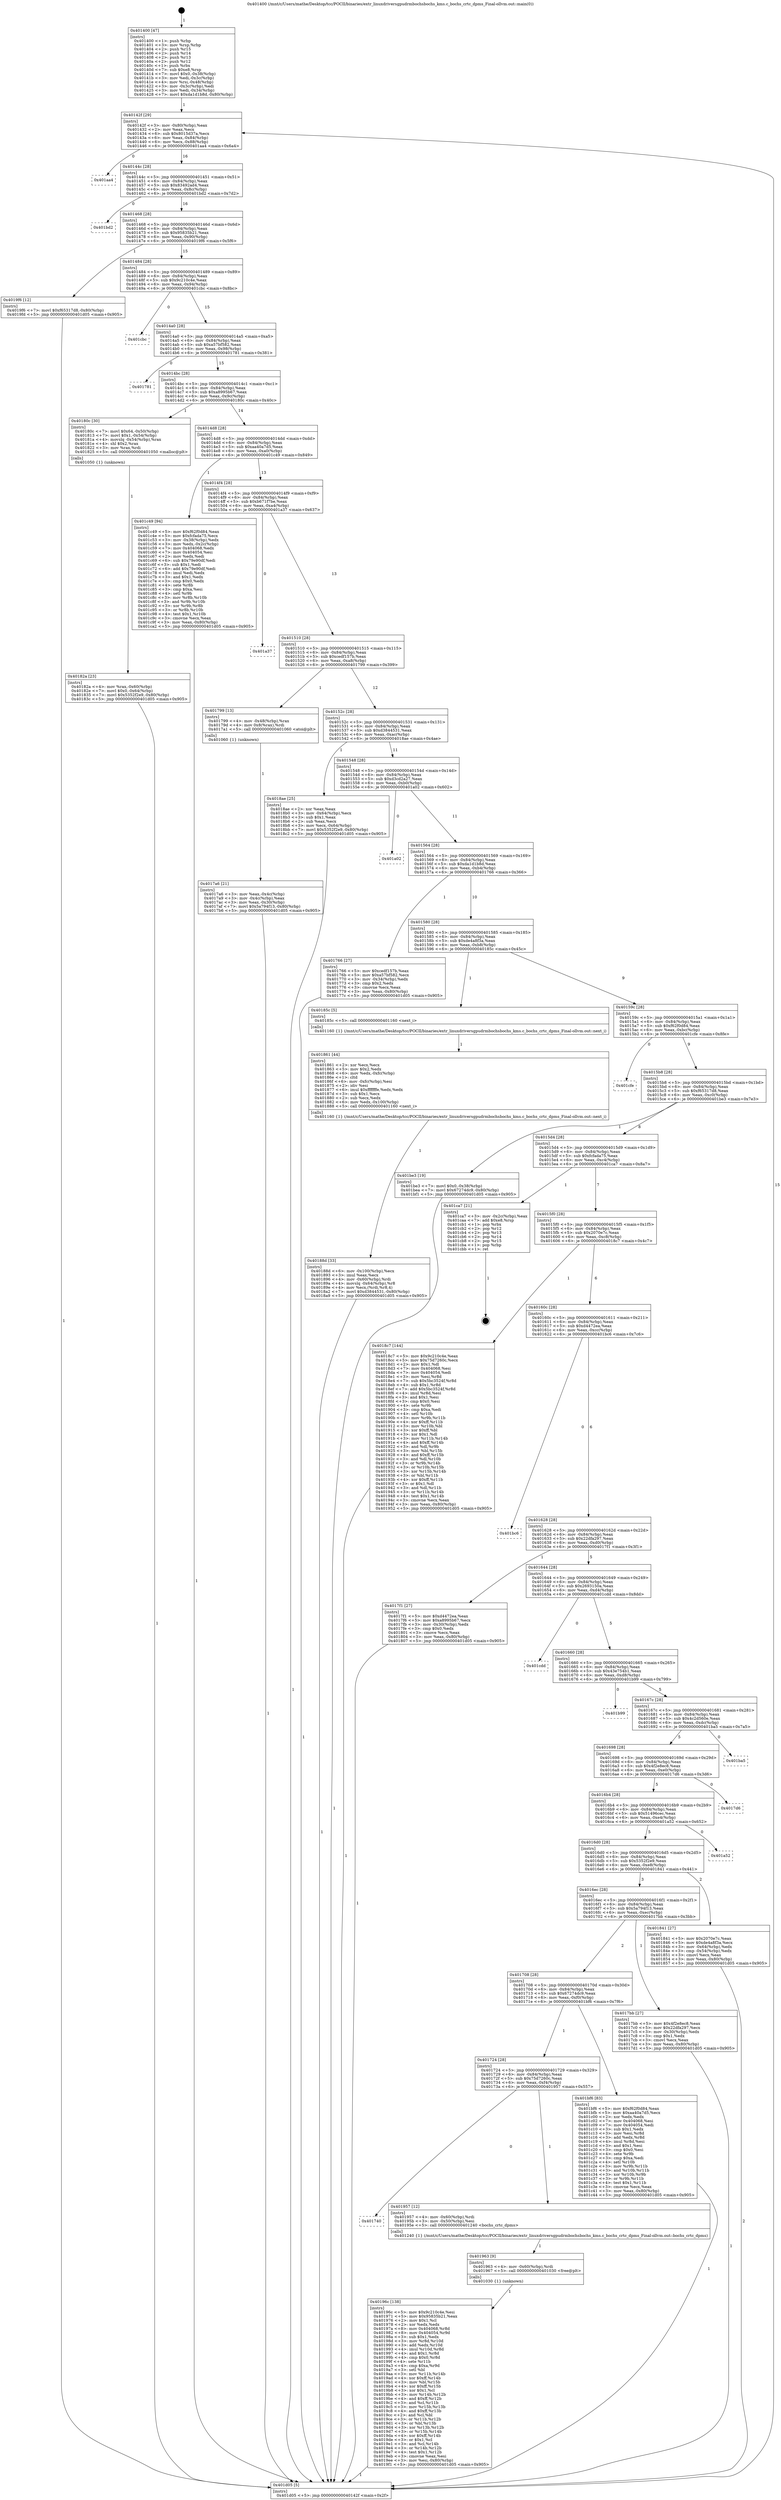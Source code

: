 digraph "0x401400" {
  label = "0x401400 (/mnt/c/Users/mathe/Desktop/tcc/POCII/binaries/extr_linuxdriversgpudrmbochsbochs_kms.c_bochs_crtc_dpms_Final-ollvm.out::main(0))"
  labelloc = "t"
  node[shape=record]

  Entry [label="",width=0.3,height=0.3,shape=circle,fillcolor=black,style=filled]
  "0x40142f" [label="{
     0x40142f [29]\l
     | [instrs]\l
     &nbsp;&nbsp;0x40142f \<+3\>: mov -0x80(%rbp),%eax\l
     &nbsp;&nbsp;0x401432 \<+2\>: mov %eax,%ecx\l
     &nbsp;&nbsp;0x401434 \<+6\>: sub $0x8015d37a,%ecx\l
     &nbsp;&nbsp;0x40143a \<+6\>: mov %eax,-0x84(%rbp)\l
     &nbsp;&nbsp;0x401440 \<+6\>: mov %ecx,-0x88(%rbp)\l
     &nbsp;&nbsp;0x401446 \<+6\>: je 0000000000401aa4 \<main+0x6a4\>\l
  }"]
  "0x401aa4" [label="{
     0x401aa4\l
  }", style=dashed]
  "0x40144c" [label="{
     0x40144c [28]\l
     | [instrs]\l
     &nbsp;&nbsp;0x40144c \<+5\>: jmp 0000000000401451 \<main+0x51\>\l
     &nbsp;&nbsp;0x401451 \<+6\>: mov -0x84(%rbp),%eax\l
     &nbsp;&nbsp;0x401457 \<+5\>: sub $0x83492ad4,%eax\l
     &nbsp;&nbsp;0x40145c \<+6\>: mov %eax,-0x8c(%rbp)\l
     &nbsp;&nbsp;0x401462 \<+6\>: je 0000000000401bd2 \<main+0x7d2\>\l
  }"]
  Exit [label="",width=0.3,height=0.3,shape=circle,fillcolor=black,style=filled,peripheries=2]
  "0x401bd2" [label="{
     0x401bd2\l
  }", style=dashed]
  "0x401468" [label="{
     0x401468 [28]\l
     | [instrs]\l
     &nbsp;&nbsp;0x401468 \<+5\>: jmp 000000000040146d \<main+0x6d\>\l
     &nbsp;&nbsp;0x40146d \<+6\>: mov -0x84(%rbp),%eax\l
     &nbsp;&nbsp;0x401473 \<+5\>: sub $0x95835b21,%eax\l
     &nbsp;&nbsp;0x401478 \<+6\>: mov %eax,-0x90(%rbp)\l
     &nbsp;&nbsp;0x40147e \<+6\>: je 00000000004019f6 \<main+0x5f6\>\l
  }"]
  "0x40196c" [label="{
     0x40196c [138]\l
     | [instrs]\l
     &nbsp;&nbsp;0x40196c \<+5\>: mov $0x9c210c4e,%esi\l
     &nbsp;&nbsp;0x401971 \<+5\>: mov $0x95835b21,%eax\l
     &nbsp;&nbsp;0x401976 \<+2\>: mov $0x1,%cl\l
     &nbsp;&nbsp;0x401978 \<+2\>: xor %edx,%edx\l
     &nbsp;&nbsp;0x40197a \<+8\>: mov 0x404068,%r8d\l
     &nbsp;&nbsp;0x401982 \<+8\>: mov 0x404054,%r9d\l
     &nbsp;&nbsp;0x40198a \<+3\>: sub $0x1,%edx\l
     &nbsp;&nbsp;0x40198d \<+3\>: mov %r8d,%r10d\l
     &nbsp;&nbsp;0x401990 \<+3\>: add %edx,%r10d\l
     &nbsp;&nbsp;0x401993 \<+4\>: imul %r10d,%r8d\l
     &nbsp;&nbsp;0x401997 \<+4\>: and $0x1,%r8d\l
     &nbsp;&nbsp;0x40199b \<+4\>: cmp $0x0,%r8d\l
     &nbsp;&nbsp;0x40199f \<+4\>: sete %r11b\l
     &nbsp;&nbsp;0x4019a3 \<+4\>: cmp $0xa,%r9d\l
     &nbsp;&nbsp;0x4019a7 \<+3\>: setl %bl\l
     &nbsp;&nbsp;0x4019aa \<+3\>: mov %r11b,%r14b\l
     &nbsp;&nbsp;0x4019ad \<+4\>: xor $0xff,%r14b\l
     &nbsp;&nbsp;0x4019b1 \<+3\>: mov %bl,%r15b\l
     &nbsp;&nbsp;0x4019b4 \<+4\>: xor $0xff,%r15b\l
     &nbsp;&nbsp;0x4019b8 \<+3\>: xor $0x1,%cl\l
     &nbsp;&nbsp;0x4019bb \<+3\>: mov %r14b,%r12b\l
     &nbsp;&nbsp;0x4019be \<+4\>: and $0xff,%r12b\l
     &nbsp;&nbsp;0x4019c2 \<+3\>: and %cl,%r11b\l
     &nbsp;&nbsp;0x4019c5 \<+3\>: mov %r15b,%r13b\l
     &nbsp;&nbsp;0x4019c8 \<+4\>: and $0xff,%r13b\l
     &nbsp;&nbsp;0x4019cc \<+2\>: and %cl,%bl\l
     &nbsp;&nbsp;0x4019ce \<+3\>: or %r11b,%r12b\l
     &nbsp;&nbsp;0x4019d1 \<+3\>: or %bl,%r13b\l
     &nbsp;&nbsp;0x4019d4 \<+3\>: xor %r13b,%r12b\l
     &nbsp;&nbsp;0x4019d7 \<+3\>: or %r15b,%r14b\l
     &nbsp;&nbsp;0x4019da \<+4\>: xor $0xff,%r14b\l
     &nbsp;&nbsp;0x4019de \<+3\>: or $0x1,%cl\l
     &nbsp;&nbsp;0x4019e1 \<+3\>: and %cl,%r14b\l
     &nbsp;&nbsp;0x4019e4 \<+3\>: or %r14b,%r12b\l
     &nbsp;&nbsp;0x4019e7 \<+4\>: test $0x1,%r12b\l
     &nbsp;&nbsp;0x4019eb \<+3\>: cmovne %eax,%esi\l
     &nbsp;&nbsp;0x4019ee \<+3\>: mov %esi,-0x80(%rbp)\l
     &nbsp;&nbsp;0x4019f1 \<+5\>: jmp 0000000000401d05 \<main+0x905\>\l
  }"]
  "0x4019f6" [label="{
     0x4019f6 [12]\l
     | [instrs]\l
     &nbsp;&nbsp;0x4019f6 \<+7\>: movl $0xf65317d8,-0x80(%rbp)\l
     &nbsp;&nbsp;0x4019fd \<+5\>: jmp 0000000000401d05 \<main+0x905\>\l
  }"]
  "0x401484" [label="{
     0x401484 [28]\l
     | [instrs]\l
     &nbsp;&nbsp;0x401484 \<+5\>: jmp 0000000000401489 \<main+0x89\>\l
     &nbsp;&nbsp;0x401489 \<+6\>: mov -0x84(%rbp),%eax\l
     &nbsp;&nbsp;0x40148f \<+5\>: sub $0x9c210c4e,%eax\l
     &nbsp;&nbsp;0x401494 \<+6\>: mov %eax,-0x94(%rbp)\l
     &nbsp;&nbsp;0x40149a \<+6\>: je 0000000000401cbc \<main+0x8bc\>\l
  }"]
  "0x401963" [label="{
     0x401963 [9]\l
     | [instrs]\l
     &nbsp;&nbsp;0x401963 \<+4\>: mov -0x60(%rbp),%rdi\l
     &nbsp;&nbsp;0x401967 \<+5\>: call 0000000000401030 \<free@plt\>\l
     | [calls]\l
     &nbsp;&nbsp;0x401030 \{1\} (unknown)\l
  }"]
  "0x401cbc" [label="{
     0x401cbc\l
  }", style=dashed]
  "0x4014a0" [label="{
     0x4014a0 [28]\l
     | [instrs]\l
     &nbsp;&nbsp;0x4014a0 \<+5\>: jmp 00000000004014a5 \<main+0xa5\>\l
     &nbsp;&nbsp;0x4014a5 \<+6\>: mov -0x84(%rbp),%eax\l
     &nbsp;&nbsp;0x4014ab \<+5\>: sub $0xa57bf582,%eax\l
     &nbsp;&nbsp;0x4014b0 \<+6\>: mov %eax,-0x98(%rbp)\l
     &nbsp;&nbsp;0x4014b6 \<+6\>: je 0000000000401781 \<main+0x381\>\l
  }"]
  "0x401740" [label="{
     0x401740\l
  }", style=dashed]
  "0x401781" [label="{
     0x401781\l
  }", style=dashed]
  "0x4014bc" [label="{
     0x4014bc [28]\l
     | [instrs]\l
     &nbsp;&nbsp;0x4014bc \<+5\>: jmp 00000000004014c1 \<main+0xc1\>\l
     &nbsp;&nbsp;0x4014c1 \<+6\>: mov -0x84(%rbp),%eax\l
     &nbsp;&nbsp;0x4014c7 \<+5\>: sub $0xa8995b67,%eax\l
     &nbsp;&nbsp;0x4014cc \<+6\>: mov %eax,-0x9c(%rbp)\l
     &nbsp;&nbsp;0x4014d2 \<+6\>: je 000000000040180c \<main+0x40c\>\l
  }"]
  "0x401957" [label="{
     0x401957 [12]\l
     | [instrs]\l
     &nbsp;&nbsp;0x401957 \<+4\>: mov -0x60(%rbp),%rdi\l
     &nbsp;&nbsp;0x40195b \<+3\>: mov -0x50(%rbp),%esi\l
     &nbsp;&nbsp;0x40195e \<+5\>: call 0000000000401240 \<bochs_crtc_dpms\>\l
     | [calls]\l
     &nbsp;&nbsp;0x401240 \{1\} (/mnt/c/Users/mathe/Desktop/tcc/POCII/binaries/extr_linuxdriversgpudrmbochsbochs_kms.c_bochs_crtc_dpms_Final-ollvm.out::bochs_crtc_dpms)\l
  }"]
  "0x40180c" [label="{
     0x40180c [30]\l
     | [instrs]\l
     &nbsp;&nbsp;0x40180c \<+7\>: movl $0x64,-0x50(%rbp)\l
     &nbsp;&nbsp;0x401813 \<+7\>: movl $0x1,-0x54(%rbp)\l
     &nbsp;&nbsp;0x40181a \<+4\>: movslq -0x54(%rbp),%rax\l
     &nbsp;&nbsp;0x40181e \<+4\>: shl $0x2,%rax\l
     &nbsp;&nbsp;0x401822 \<+3\>: mov %rax,%rdi\l
     &nbsp;&nbsp;0x401825 \<+5\>: call 0000000000401050 \<malloc@plt\>\l
     | [calls]\l
     &nbsp;&nbsp;0x401050 \{1\} (unknown)\l
  }"]
  "0x4014d8" [label="{
     0x4014d8 [28]\l
     | [instrs]\l
     &nbsp;&nbsp;0x4014d8 \<+5\>: jmp 00000000004014dd \<main+0xdd\>\l
     &nbsp;&nbsp;0x4014dd \<+6\>: mov -0x84(%rbp),%eax\l
     &nbsp;&nbsp;0x4014e3 \<+5\>: sub $0xaa40a7d5,%eax\l
     &nbsp;&nbsp;0x4014e8 \<+6\>: mov %eax,-0xa0(%rbp)\l
     &nbsp;&nbsp;0x4014ee \<+6\>: je 0000000000401c49 \<main+0x849\>\l
  }"]
  "0x401724" [label="{
     0x401724 [28]\l
     | [instrs]\l
     &nbsp;&nbsp;0x401724 \<+5\>: jmp 0000000000401729 \<main+0x329\>\l
     &nbsp;&nbsp;0x401729 \<+6\>: mov -0x84(%rbp),%eax\l
     &nbsp;&nbsp;0x40172f \<+5\>: sub $0x75d7260c,%eax\l
     &nbsp;&nbsp;0x401734 \<+6\>: mov %eax,-0xf4(%rbp)\l
     &nbsp;&nbsp;0x40173a \<+6\>: je 0000000000401957 \<main+0x557\>\l
  }"]
  "0x401c49" [label="{
     0x401c49 [94]\l
     | [instrs]\l
     &nbsp;&nbsp;0x401c49 \<+5\>: mov $0xf62f0d84,%eax\l
     &nbsp;&nbsp;0x401c4e \<+5\>: mov $0xfcfada75,%ecx\l
     &nbsp;&nbsp;0x401c53 \<+3\>: mov -0x38(%rbp),%edx\l
     &nbsp;&nbsp;0x401c56 \<+3\>: mov %edx,-0x2c(%rbp)\l
     &nbsp;&nbsp;0x401c59 \<+7\>: mov 0x404068,%edx\l
     &nbsp;&nbsp;0x401c60 \<+7\>: mov 0x404054,%esi\l
     &nbsp;&nbsp;0x401c67 \<+2\>: mov %edx,%edi\l
     &nbsp;&nbsp;0x401c69 \<+6\>: sub $0x79e90df,%edi\l
     &nbsp;&nbsp;0x401c6f \<+3\>: sub $0x1,%edi\l
     &nbsp;&nbsp;0x401c72 \<+6\>: add $0x79e90df,%edi\l
     &nbsp;&nbsp;0x401c78 \<+3\>: imul %edi,%edx\l
     &nbsp;&nbsp;0x401c7b \<+3\>: and $0x1,%edx\l
     &nbsp;&nbsp;0x401c7e \<+3\>: cmp $0x0,%edx\l
     &nbsp;&nbsp;0x401c81 \<+4\>: sete %r8b\l
     &nbsp;&nbsp;0x401c85 \<+3\>: cmp $0xa,%esi\l
     &nbsp;&nbsp;0x401c88 \<+4\>: setl %r9b\l
     &nbsp;&nbsp;0x401c8c \<+3\>: mov %r8b,%r10b\l
     &nbsp;&nbsp;0x401c8f \<+3\>: and %r9b,%r10b\l
     &nbsp;&nbsp;0x401c92 \<+3\>: xor %r9b,%r8b\l
     &nbsp;&nbsp;0x401c95 \<+3\>: or %r8b,%r10b\l
     &nbsp;&nbsp;0x401c98 \<+4\>: test $0x1,%r10b\l
     &nbsp;&nbsp;0x401c9c \<+3\>: cmovne %ecx,%eax\l
     &nbsp;&nbsp;0x401c9f \<+3\>: mov %eax,-0x80(%rbp)\l
     &nbsp;&nbsp;0x401ca2 \<+5\>: jmp 0000000000401d05 \<main+0x905\>\l
  }"]
  "0x4014f4" [label="{
     0x4014f4 [28]\l
     | [instrs]\l
     &nbsp;&nbsp;0x4014f4 \<+5\>: jmp 00000000004014f9 \<main+0xf9\>\l
     &nbsp;&nbsp;0x4014f9 \<+6\>: mov -0x84(%rbp),%eax\l
     &nbsp;&nbsp;0x4014ff \<+5\>: sub $0xb671f7be,%eax\l
     &nbsp;&nbsp;0x401504 \<+6\>: mov %eax,-0xa4(%rbp)\l
     &nbsp;&nbsp;0x40150a \<+6\>: je 0000000000401a37 \<main+0x637\>\l
  }"]
  "0x401bf6" [label="{
     0x401bf6 [83]\l
     | [instrs]\l
     &nbsp;&nbsp;0x401bf6 \<+5\>: mov $0xf62f0d84,%eax\l
     &nbsp;&nbsp;0x401bfb \<+5\>: mov $0xaa40a7d5,%ecx\l
     &nbsp;&nbsp;0x401c00 \<+2\>: xor %edx,%edx\l
     &nbsp;&nbsp;0x401c02 \<+7\>: mov 0x404068,%esi\l
     &nbsp;&nbsp;0x401c09 \<+7\>: mov 0x404054,%edi\l
     &nbsp;&nbsp;0x401c10 \<+3\>: sub $0x1,%edx\l
     &nbsp;&nbsp;0x401c13 \<+3\>: mov %esi,%r8d\l
     &nbsp;&nbsp;0x401c16 \<+3\>: add %edx,%r8d\l
     &nbsp;&nbsp;0x401c19 \<+4\>: imul %r8d,%esi\l
     &nbsp;&nbsp;0x401c1d \<+3\>: and $0x1,%esi\l
     &nbsp;&nbsp;0x401c20 \<+3\>: cmp $0x0,%esi\l
     &nbsp;&nbsp;0x401c23 \<+4\>: sete %r9b\l
     &nbsp;&nbsp;0x401c27 \<+3\>: cmp $0xa,%edi\l
     &nbsp;&nbsp;0x401c2a \<+4\>: setl %r10b\l
     &nbsp;&nbsp;0x401c2e \<+3\>: mov %r9b,%r11b\l
     &nbsp;&nbsp;0x401c31 \<+3\>: and %r10b,%r11b\l
     &nbsp;&nbsp;0x401c34 \<+3\>: xor %r10b,%r9b\l
     &nbsp;&nbsp;0x401c37 \<+3\>: or %r9b,%r11b\l
     &nbsp;&nbsp;0x401c3a \<+4\>: test $0x1,%r11b\l
     &nbsp;&nbsp;0x401c3e \<+3\>: cmovne %ecx,%eax\l
     &nbsp;&nbsp;0x401c41 \<+3\>: mov %eax,-0x80(%rbp)\l
     &nbsp;&nbsp;0x401c44 \<+5\>: jmp 0000000000401d05 \<main+0x905\>\l
  }"]
  "0x401a37" [label="{
     0x401a37\l
  }", style=dashed]
  "0x401510" [label="{
     0x401510 [28]\l
     | [instrs]\l
     &nbsp;&nbsp;0x401510 \<+5\>: jmp 0000000000401515 \<main+0x115\>\l
     &nbsp;&nbsp;0x401515 \<+6\>: mov -0x84(%rbp),%eax\l
     &nbsp;&nbsp;0x40151b \<+5\>: sub $0xcedf157b,%eax\l
     &nbsp;&nbsp;0x401520 \<+6\>: mov %eax,-0xa8(%rbp)\l
     &nbsp;&nbsp;0x401526 \<+6\>: je 0000000000401799 \<main+0x399\>\l
  }"]
  "0x40188d" [label="{
     0x40188d [33]\l
     | [instrs]\l
     &nbsp;&nbsp;0x40188d \<+6\>: mov -0x100(%rbp),%ecx\l
     &nbsp;&nbsp;0x401893 \<+3\>: imul %eax,%ecx\l
     &nbsp;&nbsp;0x401896 \<+4\>: mov -0x60(%rbp),%rdi\l
     &nbsp;&nbsp;0x40189a \<+4\>: movslq -0x64(%rbp),%r8\l
     &nbsp;&nbsp;0x40189e \<+4\>: mov %ecx,(%rdi,%r8,4)\l
     &nbsp;&nbsp;0x4018a2 \<+7\>: movl $0xd3844531,-0x80(%rbp)\l
     &nbsp;&nbsp;0x4018a9 \<+5\>: jmp 0000000000401d05 \<main+0x905\>\l
  }"]
  "0x401799" [label="{
     0x401799 [13]\l
     | [instrs]\l
     &nbsp;&nbsp;0x401799 \<+4\>: mov -0x48(%rbp),%rax\l
     &nbsp;&nbsp;0x40179d \<+4\>: mov 0x8(%rax),%rdi\l
     &nbsp;&nbsp;0x4017a1 \<+5\>: call 0000000000401060 \<atoi@plt\>\l
     | [calls]\l
     &nbsp;&nbsp;0x401060 \{1\} (unknown)\l
  }"]
  "0x40152c" [label="{
     0x40152c [28]\l
     | [instrs]\l
     &nbsp;&nbsp;0x40152c \<+5\>: jmp 0000000000401531 \<main+0x131\>\l
     &nbsp;&nbsp;0x401531 \<+6\>: mov -0x84(%rbp),%eax\l
     &nbsp;&nbsp;0x401537 \<+5\>: sub $0xd3844531,%eax\l
     &nbsp;&nbsp;0x40153c \<+6\>: mov %eax,-0xac(%rbp)\l
     &nbsp;&nbsp;0x401542 \<+6\>: je 00000000004018ae \<main+0x4ae\>\l
  }"]
  "0x401861" [label="{
     0x401861 [44]\l
     | [instrs]\l
     &nbsp;&nbsp;0x401861 \<+2\>: xor %ecx,%ecx\l
     &nbsp;&nbsp;0x401863 \<+5\>: mov $0x2,%edx\l
     &nbsp;&nbsp;0x401868 \<+6\>: mov %edx,-0xfc(%rbp)\l
     &nbsp;&nbsp;0x40186e \<+1\>: cltd\l
     &nbsp;&nbsp;0x40186f \<+6\>: mov -0xfc(%rbp),%esi\l
     &nbsp;&nbsp;0x401875 \<+2\>: idiv %esi\l
     &nbsp;&nbsp;0x401877 \<+6\>: imul $0xfffffffe,%edx,%edx\l
     &nbsp;&nbsp;0x40187d \<+3\>: sub $0x1,%ecx\l
     &nbsp;&nbsp;0x401880 \<+2\>: sub %ecx,%edx\l
     &nbsp;&nbsp;0x401882 \<+6\>: mov %edx,-0x100(%rbp)\l
     &nbsp;&nbsp;0x401888 \<+5\>: call 0000000000401160 \<next_i\>\l
     | [calls]\l
     &nbsp;&nbsp;0x401160 \{1\} (/mnt/c/Users/mathe/Desktop/tcc/POCII/binaries/extr_linuxdriversgpudrmbochsbochs_kms.c_bochs_crtc_dpms_Final-ollvm.out::next_i)\l
  }"]
  "0x4018ae" [label="{
     0x4018ae [25]\l
     | [instrs]\l
     &nbsp;&nbsp;0x4018ae \<+2\>: xor %eax,%eax\l
     &nbsp;&nbsp;0x4018b0 \<+3\>: mov -0x64(%rbp),%ecx\l
     &nbsp;&nbsp;0x4018b3 \<+3\>: sub $0x1,%eax\l
     &nbsp;&nbsp;0x4018b6 \<+2\>: sub %eax,%ecx\l
     &nbsp;&nbsp;0x4018b8 \<+3\>: mov %ecx,-0x64(%rbp)\l
     &nbsp;&nbsp;0x4018bb \<+7\>: movl $0x5352f2e9,-0x80(%rbp)\l
     &nbsp;&nbsp;0x4018c2 \<+5\>: jmp 0000000000401d05 \<main+0x905\>\l
  }"]
  "0x401548" [label="{
     0x401548 [28]\l
     | [instrs]\l
     &nbsp;&nbsp;0x401548 \<+5\>: jmp 000000000040154d \<main+0x14d\>\l
     &nbsp;&nbsp;0x40154d \<+6\>: mov -0x84(%rbp),%eax\l
     &nbsp;&nbsp;0x401553 \<+5\>: sub $0xd3cd2a27,%eax\l
     &nbsp;&nbsp;0x401558 \<+6\>: mov %eax,-0xb0(%rbp)\l
     &nbsp;&nbsp;0x40155e \<+6\>: je 0000000000401a02 \<main+0x602\>\l
  }"]
  "0x40182a" [label="{
     0x40182a [23]\l
     | [instrs]\l
     &nbsp;&nbsp;0x40182a \<+4\>: mov %rax,-0x60(%rbp)\l
     &nbsp;&nbsp;0x40182e \<+7\>: movl $0x0,-0x64(%rbp)\l
     &nbsp;&nbsp;0x401835 \<+7\>: movl $0x5352f2e9,-0x80(%rbp)\l
     &nbsp;&nbsp;0x40183c \<+5\>: jmp 0000000000401d05 \<main+0x905\>\l
  }"]
  "0x401a02" [label="{
     0x401a02\l
  }", style=dashed]
  "0x401564" [label="{
     0x401564 [28]\l
     | [instrs]\l
     &nbsp;&nbsp;0x401564 \<+5\>: jmp 0000000000401569 \<main+0x169\>\l
     &nbsp;&nbsp;0x401569 \<+6\>: mov -0x84(%rbp),%eax\l
     &nbsp;&nbsp;0x40156f \<+5\>: sub $0xda1d1b8d,%eax\l
     &nbsp;&nbsp;0x401574 \<+6\>: mov %eax,-0xb4(%rbp)\l
     &nbsp;&nbsp;0x40157a \<+6\>: je 0000000000401766 \<main+0x366\>\l
  }"]
  "0x401708" [label="{
     0x401708 [28]\l
     | [instrs]\l
     &nbsp;&nbsp;0x401708 \<+5\>: jmp 000000000040170d \<main+0x30d\>\l
     &nbsp;&nbsp;0x40170d \<+6\>: mov -0x84(%rbp),%eax\l
     &nbsp;&nbsp;0x401713 \<+5\>: sub $0x67274dc9,%eax\l
     &nbsp;&nbsp;0x401718 \<+6\>: mov %eax,-0xf0(%rbp)\l
     &nbsp;&nbsp;0x40171e \<+6\>: je 0000000000401bf6 \<main+0x7f6\>\l
  }"]
  "0x401766" [label="{
     0x401766 [27]\l
     | [instrs]\l
     &nbsp;&nbsp;0x401766 \<+5\>: mov $0xcedf157b,%eax\l
     &nbsp;&nbsp;0x40176b \<+5\>: mov $0xa57bf582,%ecx\l
     &nbsp;&nbsp;0x401770 \<+3\>: mov -0x34(%rbp),%edx\l
     &nbsp;&nbsp;0x401773 \<+3\>: cmp $0x2,%edx\l
     &nbsp;&nbsp;0x401776 \<+3\>: cmovne %ecx,%eax\l
     &nbsp;&nbsp;0x401779 \<+3\>: mov %eax,-0x80(%rbp)\l
     &nbsp;&nbsp;0x40177c \<+5\>: jmp 0000000000401d05 \<main+0x905\>\l
  }"]
  "0x401580" [label="{
     0x401580 [28]\l
     | [instrs]\l
     &nbsp;&nbsp;0x401580 \<+5\>: jmp 0000000000401585 \<main+0x185\>\l
     &nbsp;&nbsp;0x401585 \<+6\>: mov -0x84(%rbp),%eax\l
     &nbsp;&nbsp;0x40158b \<+5\>: sub $0xde4a8f3a,%eax\l
     &nbsp;&nbsp;0x401590 \<+6\>: mov %eax,-0xb8(%rbp)\l
     &nbsp;&nbsp;0x401596 \<+6\>: je 000000000040185c \<main+0x45c\>\l
  }"]
  "0x401d05" [label="{
     0x401d05 [5]\l
     | [instrs]\l
     &nbsp;&nbsp;0x401d05 \<+5\>: jmp 000000000040142f \<main+0x2f\>\l
  }"]
  "0x401400" [label="{
     0x401400 [47]\l
     | [instrs]\l
     &nbsp;&nbsp;0x401400 \<+1\>: push %rbp\l
     &nbsp;&nbsp;0x401401 \<+3\>: mov %rsp,%rbp\l
     &nbsp;&nbsp;0x401404 \<+2\>: push %r15\l
     &nbsp;&nbsp;0x401406 \<+2\>: push %r14\l
     &nbsp;&nbsp;0x401408 \<+2\>: push %r13\l
     &nbsp;&nbsp;0x40140a \<+2\>: push %r12\l
     &nbsp;&nbsp;0x40140c \<+1\>: push %rbx\l
     &nbsp;&nbsp;0x40140d \<+7\>: sub $0xe8,%rsp\l
     &nbsp;&nbsp;0x401414 \<+7\>: movl $0x0,-0x38(%rbp)\l
     &nbsp;&nbsp;0x40141b \<+3\>: mov %edi,-0x3c(%rbp)\l
     &nbsp;&nbsp;0x40141e \<+4\>: mov %rsi,-0x48(%rbp)\l
     &nbsp;&nbsp;0x401422 \<+3\>: mov -0x3c(%rbp),%edi\l
     &nbsp;&nbsp;0x401425 \<+3\>: mov %edi,-0x34(%rbp)\l
     &nbsp;&nbsp;0x401428 \<+7\>: movl $0xda1d1b8d,-0x80(%rbp)\l
  }"]
  "0x4017a6" [label="{
     0x4017a6 [21]\l
     | [instrs]\l
     &nbsp;&nbsp;0x4017a6 \<+3\>: mov %eax,-0x4c(%rbp)\l
     &nbsp;&nbsp;0x4017a9 \<+3\>: mov -0x4c(%rbp),%eax\l
     &nbsp;&nbsp;0x4017ac \<+3\>: mov %eax,-0x30(%rbp)\l
     &nbsp;&nbsp;0x4017af \<+7\>: movl $0x5a794f13,-0x80(%rbp)\l
     &nbsp;&nbsp;0x4017b6 \<+5\>: jmp 0000000000401d05 \<main+0x905\>\l
  }"]
  "0x4017bb" [label="{
     0x4017bb [27]\l
     | [instrs]\l
     &nbsp;&nbsp;0x4017bb \<+5\>: mov $0x4f2e8ec8,%eax\l
     &nbsp;&nbsp;0x4017c0 \<+5\>: mov $0x22dfa297,%ecx\l
     &nbsp;&nbsp;0x4017c5 \<+3\>: mov -0x30(%rbp),%edx\l
     &nbsp;&nbsp;0x4017c8 \<+3\>: cmp $0x1,%edx\l
     &nbsp;&nbsp;0x4017cb \<+3\>: cmovl %ecx,%eax\l
     &nbsp;&nbsp;0x4017ce \<+3\>: mov %eax,-0x80(%rbp)\l
     &nbsp;&nbsp;0x4017d1 \<+5\>: jmp 0000000000401d05 \<main+0x905\>\l
  }"]
  "0x40185c" [label="{
     0x40185c [5]\l
     | [instrs]\l
     &nbsp;&nbsp;0x40185c \<+5\>: call 0000000000401160 \<next_i\>\l
     | [calls]\l
     &nbsp;&nbsp;0x401160 \{1\} (/mnt/c/Users/mathe/Desktop/tcc/POCII/binaries/extr_linuxdriversgpudrmbochsbochs_kms.c_bochs_crtc_dpms_Final-ollvm.out::next_i)\l
  }"]
  "0x40159c" [label="{
     0x40159c [28]\l
     | [instrs]\l
     &nbsp;&nbsp;0x40159c \<+5\>: jmp 00000000004015a1 \<main+0x1a1\>\l
     &nbsp;&nbsp;0x4015a1 \<+6\>: mov -0x84(%rbp),%eax\l
     &nbsp;&nbsp;0x4015a7 \<+5\>: sub $0xf62f0d84,%eax\l
     &nbsp;&nbsp;0x4015ac \<+6\>: mov %eax,-0xbc(%rbp)\l
     &nbsp;&nbsp;0x4015b2 \<+6\>: je 0000000000401cfe \<main+0x8fe\>\l
  }"]
  "0x4016ec" [label="{
     0x4016ec [28]\l
     | [instrs]\l
     &nbsp;&nbsp;0x4016ec \<+5\>: jmp 00000000004016f1 \<main+0x2f1\>\l
     &nbsp;&nbsp;0x4016f1 \<+6\>: mov -0x84(%rbp),%eax\l
     &nbsp;&nbsp;0x4016f7 \<+5\>: sub $0x5a794f13,%eax\l
     &nbsp;&nbsp;0x4016fc \<+6\>: mov %eax,-0xec(%rbp)\l
     &nbsp;&nbsp;0x401702 \<+6\>: je 00000000004017bb \<main+0x3bb\>\l
  }"]
  "0x401cfe" [label="{
     0x401cfe\l
  }", style=dashed]
  "0x4015b8" [label="{
     0x4015b8 [28]\l
     | [instrs]\l
     &nbsp;&nbsp;0x4015b8 \<+5\>: jmp 00000000004015bd \<main+0x1bd\>\l
     &nbsp;&nbsp;0x4015bd \<+6\>: mov -0x84(%rbp),%eax\l
     &nbsp;&nbsp;0x4015c3 \<+5\>: sub $0xf65317d8,%eax\l
     &nbsp;&nbsp;0x4015c8 \<+6\>: mov %eax,-0xc0(%rbp)\l
     &nbsp;&nbsp;0x4015ce \<+6\>: je 0000000000401be3 \<main+0x7e3\>\l
  }"]
  "0x401841" [label="{
     0x401841 [27]\l
     | [instrs]\l
     &nbsp;&nbsp;0x401841 \<+5\>: mov $0x2070e7c,%eax\l
     &nbsp;&nbsp;0x401846 \<+5\>: mov $0xde4a8f3a,%ecx\l
     &nbsp;&nbsp;0x40184b \<+3\>: mov -0x64(%rbp),%edx\l
     &nbsp;&nbsp;0x40184e \<+3\>: cmp -0x54(%rbp),%edx\l
     &nbsp;&nbsp;0x401851 \<+3\>: cmovl %ecx,%eax\l
     &nbsp;&nbsp;0x401854 \<+3\>: mov %eax,-0x80(%rbp)\l
     &nbsp;&nbsp;0x401857 \<+5\>: jmp 0000000000401d05 \<main+0x905\>\l
  }"]
  "0x401be3" [label="{
     0x401be3 [19]\l
     | [instrs]\l
     &nbsp;&nbsp;0x401be3 \<+7\>: movl $0x0,-0x38(%rbp)\l
     &nbsp;&nbsp;0x401bea \<+7\>: movl $0x67274dc9,-0x80(%rbp)\l
     &nbsp;&nbsp;0x401bf1 \<+5\>: jmp 0000000000401d05 \<main+0x905\>\l
  }"]
  "0x4015d4" [label="{
     0x4015d4 [28]\l
     | [instrs]\l
     &nbsp;&nbsp;0x4015d4 \<+5\>: jmp 00000000004015d9 \<main+0x1d9\>\l
     &nbsp;&nbsp;0x4015d9 \<+6\>: mov -0x84(%rbp),%eax\l
     &nbsp;&nbsp;0x4015df \<+5\>: sub $0xfcfada75,%eax\l
     &nbsp;&nbsp;0x4015e4 \<+6\>: mov %eax,-0xc4(%rbp)\l
     &nbsp;&nbsp;0x4015ea \<+6\>: je 0000000000401ca7 \<main+0x8a7\>\l
  }"]
  "0x4016d0" [label="{
     0x4016d0 [28]\l
     | [instrs]\l
     &nbsp;&nbsp;0x4016d0 \<+5\>: jmp 00000000004016d5 \<main+0x2d5\>\l
     &nbsp;&nbsp;0x4016d5 \<+6\>: mov -0x84(%rbp),%eax\l
     &nbsp;&nbsp;0x4016db \<+5\>: sub $0x5352f2e9,%eax\l
     &nbsp;&nbsp;0x4016e0 \<+6\>: mov %eax,-0xe8(%rbp)\l
     &nbsp;&nbsp;0x4016e6 \<+6\>: je 0000000000401841 \<main+0x441\>\l
  }"]
  "0x401ca7" [label="{
     0x401ca7 [21]\l
     | [instrs]\l
     &nbsp;&nbsp;0x401ca7 \<+3\>: mov -0x2c(%rbp),%eax\l
     &nbsp;&nbsp;0x401caa \<+7\>: add $0xe8,%rsp\l
     &nbsp;&nbsp;0x401cb1 \<+1\>: pop %rbx\l
     &nbsp;&nbsp;0x401cb2 \<+2\>: pop %r12\l
     &nbsp;&nbsp;0x401cb4 \<+2\>: pop %r13\l
     &nbsp;&nbsp;0x401cb6 \<+2\>: pop %r14\l
     &nbsp;&nbsp;0x401cb8 \<+2\>: pop %r15\l
     &nbsp;&nbsp;0x401cba \<+1\>: pop %rbp\l
     &nbsp;&nbsp;0x401cbb \<+1\>: ret\l
  }"]
  "0x4015f0" [label="{
     0x4015f0 [28]\l
     | [instrs]\l
     &nbsp;&nbsp;0x4015f0 \<+5\>: jmp 00000000004015f5 \<main+0x1f5\>\l
     &nbsp;&nbsp;0x4015f5 \<+6\>: mov -0x84(%rbp),%eax\l
     &nbsp;&nbsp;0x4015fb \<+5\>: sub $0x2070e7c,%eax\l
     &nbsp;&nbsp;0x401600 \<+6\>: mov %eax,-0xc8(%rbp)\l
     &nbsp;&nbsp;0x401606 \<+6\>: je 00000000004018c7 \<main+0x4c7\>\l
  }"]
  "0x401a52" [label="{
     0x401a52\l
  }", style=dashed]
  "0x4018c7" [label="{
     0x4018c7 [144]\l
     | [instrs]\l
     &nbsp;&nbsp;0x4018c7 \<+5\>: mov $0x9c210c4e,%eax\l
     &nbsp;&nbsp;0x4018cc \<+5\>: mov $0x75d7260c,%ecx\l
     &nbsp;&nbsp;0x4018d1 \<+2\>: mov $0x1,%dl\l
     &nbsp;&nbsp;0x4018d3 \<+7\>: mov 0x404068,%esi\l
     &nbsp;&nbsp;0x4018da \<+7\>: mov 0x404054,%edi\l
     &nbsp;&nbsp;0x4018e1 \<+3\>: mov %esi,%r8d\l
     &nbsp;&nbsp;0x4018e4 \<+7\>: sub $0x5bc3524f,%r8d\l
     &nbsp;&nbsp;0x4018eb \<+4\>: sub $0x1,%r8d\l
     &nbsp;&nbsp;0x4018ef \<+7\>: add $0x5bc3524f,%r8d\l
     &nbsp;&nbsp;0x4018f6 \<+4\>: imul %r8d,%esi\l
     &nbsp;&nbsp;0x4018fa \<+3\>: and $0x1,%esi\l
     &nbsp;&nbsp;0x4018fd \<+3\>: cmp $0x0,%esi\l
     &nbsp;&nbsp;0x401900 \<+4\>: sete %r9b\l
     &nbsp;&nbsp;0x401904 \<+3\>: cmp $0xa,%edi\l
     &nbsp;&nbsp;0x401907 \<+4\>: setl %r10b\l
     &nbsp;&nbsp;0x40190b \<+3\>: mov %r9b,%r11b\l
     &nbsp;&nbsp;0x40190e \<+4\>: xor $0xff,%r11b\l
     &nbsp;&nbsp;0x401912 \<+3\>: mov %r10b,%bl\l
     &nbsp;&nbsp;0x401915 \<+3\>: xor $0xff,%bl\l
     &nbsp;&nbsp;0x401918 \<+3\>: xor $0x1,%dl\l
     &nbsp;&nbsp;0x40191b \<+3\>: mov %r11b,%r14b\l
     &nbsp;&nbsp;0x40191e \<+4\>: and $0xff,%r14b\l
     &nbsp;&nbsp;0x401922 \<+3\>: and %dl,%r9b\l
     &nbsp;&nbsp;0x401925 \<+3\>: mov %bl,%r15b\l
     &nbsp;&nbsp;0x401928 \<+4\>: and $0xff,%r15b\l
     &nbsp;&nbsp;0x40192c \<+3\>: and %dl,%r10b\l
     &nbsp;&nbsp;0x40192f \<+3\>: or %r9b,%r14b\l
     &nbsp;&nbsp;0x401932 \<+3\>: or %r10b,%r15b\l
     &nbsp;&nbsp;0x401935 \<+3\>: xor %r15b,%r14b\l
     &nbsp;&nbsp;0x401938 \<+3\>: or %bl,%r11b\l
     &nbsp;&nbsp;0x40193b \<+4\>: xor $0xff,%r11b\l
     &nbsp;&nbsp;0x40193f \<+3\>: or $0x1,%dl\l
     &nbsp;&nbsp;0x401942 \<+3\>: and %dl,%r11b\l
     &nbsp;&nbsp;0x401945 \<+3\>: or %r11b,%r14b\l
     &nbsp;&nbsp;0x401948 \<+4\>: test $0x1,%r14b\l
     &nbsp;&nbsp;0x40194c \<+3\>: cmovne %ecx,%eax\l
     &nbsp;&nbsp;0x40194f \<+3\>: mov %eax,-0x80(%rbp)\l
     &nbsp;&nbsp;0x401952 \<+5\>: jmp 0000000000401d05 \<main+0x905\>\l
  }"]
  "0x40160c" [label="{
     0x40160c [28]\l
     | [instrs]\l
     &nbsp;&nbsp;0x40160c \<+5\>: jmp 0000000000401611 \<main+0x211\>\l
     &nbsp;&nbsp;0x401611 \<+6\>: mov -0x84(%rbp),%eax\l
     &nbsp;&nbsp;0x401617 \<+5\>: sub $0xd4472ea,%eax\l
     &nbsp;&nbsp;0x40161c \<+6\>: mov %eax,-0xcc(%rbp)\l
     &nbsp;&nbsp;0x401622 \<+6\>: je 0000000000401bc6 \<main+0x7c6\>\l
  }"]
  "0x4016b4" [label="{
     0x4016b4 [28]\l
     | [instrs]\l
     &nbsp;&nbsp;0x4016b4 \<+5\>: jmp 00000000004016b9 \<main+0x2b9\>\l
     &nbsp;&nbsp;0x4016b9 \<+6\>: mov -0x84(%rbp),%eax\l
     &nbsp;&nbsp;0x4016bf \<+5\>: sub $0x51496cec,%eax\l
     &nbsp;&nbsp;0x4016c4 \<+6\>: mov %eax,-0xe4(%rbp)\l
     &nbsp;&nbsp;0x4016ca \<+6\>: je 0000000000401a52 \<main+0x652\>\l
  }"]
  "0x401bc6" [label="{
     0x401bc6\l
  }", style=dashed]
  "0x401628" [label="{
     0x401628 [28]\l
     | [instrs]\l
     &nbsp;&nbsp;0x401628 \<+5\>: jmp 000000000040162d \<main+0x22d\>\l
     &nbsp;&nbsp;0x40162d \<+6\>: mov -0x84(%rbp),%eax\l
     &nbsp;&nbsp;0x401633 \<+5\>: sub $0x22dfa297,%eax\l
     &nbsp;&nbsp;0x401638 \<+6\>: mov %eax,-0xd0(%rbp)\l
     &nbsp;&nbsp;0x40163e \<+6\>: je 00000000004017f1 \<main+0x3f1\>\l
  }"]
  "0x4017d6" [label="{
     0x4017d6\l
  }", style=dashed]
  "0x4017f1" [label="{
     0x4017f1 [27]\l
     | [instrs]\l
     &nbsp;&nbsp;0x4017f1 \<+5\>: mov $0xd4472ea,%eax\l
     &nbsp;&nbsp;0x4017f6 \<+5\>: mov $0xa8995b67,%ecx\l
     &nbsp;&nbsp;0x4017fb \<+3\>: mov -0x30(%rbp),%edx\l
     &nbsp;&nbsp;0x4017fe \<+3\>: cmp $0x0,%edx\l
     &nbsp;&nbsp;0x401801 \<+3\>: cmove %ecx,%eax\l
     &nbsp;&nbsp;0x401804 \<+3\>: mov %eax,-0x80(%rbp)\l
     &nbsp;&nbsp;0x401807 \<+5\>: jmp 0000000000401d05 \<main+0x905\>\l
  }"]
  "0x401644" [label="{
     0x401644 [28]\l
     | [instrs]\l
     &nbsp;&nbsp;0x401644 \<+5\>: jmp 0000000000401649 \<main+0x249\>\l
     &nbsp;&nbsp;0x401649 \<+6\>: mov -0x84(%rbp),%eax\l
     &nbsp;&nbsp;0x40164f \<+5\>: sub $0x2693150a,%eax\l
     &nbsp;&nbsp;0x401654 \<+6\>: mov %eax,-0xd4(%rbp)\l
     &nbsp;&nbsp;0x40165a \<+6\>: je 0000000000401cdd \<main+0x8dd\>\l
  }"]
  "0x401698" [label="{
     0x401698 [28]\l
     | [instrs]\l
     &nbsp;&nbsp;0x401698 \<+5\>: jmp 000000000040169d \<main+0x29d\>\l
     &nbsp;&nbsp;0x40169d \<+6\>: mov -0x84(%rbp),%eax\l
     &nbsp;&nbsp;0x4016a3 \<+5\>: sub $0x4f2e8ec8,%eax\l
     &nbsp;&nbsp;0x4016a8 \<+6\>: mov %eax,-0xe0(%rbp)\l
     &nbsp;&nbsp;0x4016ae \<+6\>: je 00000000004017d6 \<main+0x3d6\>\l
  }"]
  "0x401cdd" [label="{
     0x401cdd\l
  }", style=dashed]
  "0x401660" [label="{
     0x401660 [28]\l
     | [instrs]\l
     &nbsp;&nbsp;0x401660 \<+5\>: jmp 0000000000401665 \<main+0x265\>\l
     &nbsp;&nbsp;0x401665 \<+6\>: mov -0x84(%rbp),%eax\l
     &nbsp;&nbsp;0x40166b \<+5\>: sub $0x43e754b1,%eax\l
     &nbsp;&nbsp;0x401670 \<+6\>: mov %eax,-0xd8(%rbp)\l
     &nbsp;&nbsp;0x401676 \<+6\>: je 0000000000401b99 \<main+0x799\>\l
  }"]
  "0x401ba5" [label="{
     0x401ba5\l
  }", style=dashed]
  "0x401b99" [label="{
     0x401b99\l
  }", style=dashed]
  "0x40167c" [label="{
     0x40167c [28]\l
     | [instrs]\l
     &nbsp;&nbsp;0x40167c \<+5\>: jmp 0000000000401681 \<main+0x281\>\l
     &nbsp;&nbsp;0x401681 \<+6\>: mov -0x84(%rbp),%eax\l
     &nbsp;&nbsp;0x401687 \<+5\>: sub $0x4c2d560e,%eax\l
     &nbsp;&nbsp;0x40168c \<+6\>: mov %eax,-0xdc(%rbp)\l
     &nbsp;&nbsp;0x401692 \<+6\>: je 0000000000401ba5 \<main+0x7a5\>\l
  }"]
  Entry -> "0x401400" [label=" 1"]
  "0x40142f" -> "0x401aa4" [label=" 0"]
  "0x40142f" -> "0x40144c" [label=" 16"]
  "0x401ca7" -> Exit [label=" 1"]
  "0x40144c" -> "0x401bd2" [label=" 0"]
  "0x40144c" -> "0x401468" [label=" 16"]
  "0x401c49" -> "0x401d05" [label=" 1"]
  "0x401468" -> "0x4019f6" [label=" 1"]
  "0x401468" -> "0x401484" [label=" 15"]
  "0x401bf6" -> "0x401d05" [label=" 1"]
  "0x401484" -> "0x401cbc" [label=" 0"]
  "0x401484" -> "0x4014a0" [label=" 15"]
  "0x401be3" -> "0x401d05" [label=" 1"]
  "0x4014a0" -> "0x401781" [label=" 0"]
  "0x4014a0" -> "0x4014bc" [label=" 15"]
  "0x4019f6" -> "0x401d05" [label=" 1"]
  "0x4014bc" -> "0x40180c" [label=" 1"]
  "0x4014bc" -> "0x4014d8" [label=" 14"]
  "0x40196c" -> "0x401d05" [label=" 1"]
  "0x4014d8" -> "0x401c49" [label=" 1"]
  "0x4014d8" -> "0x4014f4" [label=" 13"]
  "0x401957" -> "0x401963" [label=" 1"]
  "0x4014f4" -> "0x401a37" [label=" 0"]
  "0x4014f4" -> "0x401510" [label=" 13"]
  "0x401724" -> "0x401740" [label=" 0"]
  "0x401510" -> "0x401799" [label=" 1"]
  "0x401510" -> "0x40152c" [label=" 12"]
  "0x401963" -> "0x40196c" [label=" 1"]
  "0x40152c" -> "0x4018ae" [label=" 1"]
  "0x40152c" -> "0x401548" [label=" 11"]
  "0x401708" -> "0x401724" [label=" 1"]
  "0x401548" -> "0x401a02" [label=" 0"]
  "0x401548" -> "0x401564" [label=" 11"]
  "0x401708" -> "0x401bf6" [label=" 1"]
  "0x401564" -> "0x401766" [label=" 1"]
  "0x401564" -> "0x401580" [label=" 10"]
  "0x401766" -> "0x401d05" [label=" 1"]
  "0x401400" -> "0x40142f" [label=" 1"]
  "0x401d05" -> "0x40142f" [label=" 15"]
  "0x401799" -> "0x4017a6" [label=" 1"]
  "0x4017a6" -> "0x401d05" [label=" 1"]
  "0x401724" -> "0x401957" [label=" 1"]
  "0x401580" -> "0x40185c" [label=" 1"]
  "0x401580" -> "0x40159c" [label=" 9"]
  "0x4018c7" -> "0x401d05" [label=" 1"]
  "0x40159c" -> "0x401cfe" [label=" 0"]
  "0x40159c" -> "0x4015b8" [label=" 9"]
  "0x40188d" -> "0x401d05" [label=" 1"]
  "0x4015b8" -> "0x401be3" [label=" 1"]
  "0x4015b8" -> "0x4015d4" [label=" 8"]
  "0x401861" -> "0x40188d" [label=" 1"]
  "0x4015d4" -> "0x401ca7" [label=" 1"]
  "0x4015d4" -> "0x4015f0" [label=" 7"]
  "0x401841" -> "0x401d05" [label=" 2"]
  "0x4015f0" -> "0x4018c7" [label=" 1"]
  "0x4015f0" -> "0x40160c" [label=" 6"]
  "0x40182a" -> "0x401d05" [label=" 1"]
  "0x40160c" -> "0x401bc6" [label=" 0"]
  "0x40160c" -> "0x401628" [label=" 6"]
  "0x4017f1" -> "0x401d05" [label=" 1"]
  "0x401628" -> "0x4017f1" [label=" 1"]
  "0x401628" -> "0x401644" [label=" 5"]
  "0x4017bb" -> "0x401d05" [label=" 1"]
  "0x401644" -> "0x401cdd" [label=" 0"]
  "0x401644" -> "0x401660" [label=" 5"]
  "0x4016ec" -> "0x4017bb" [label=" 1"]
  "0x401660" -> "0x401b99" [label=" 0"]
  "0x401660" -> "0x40167c" [label=" 5"]
  "0x4018ae" -> "0x401d05" [label=" 1"]
  "0x40167c" -> "0x401ba5" [label=" 0"]
  "0x40167c" -> "0x401698" [label=" 5"]
  "0x4016ec" -> "0x401708" [label=" 2"]
  "0x401698" -> "0x4017d6" [label=" 0"]
  "0x401698" -> "0x4016b4" [label=" 5"]
  "0x40180c" -> "0x40182a" [label=" 1"]
  "0x4016b4" -> "0x401a52" [label=" 0"]
  "0x4016b4" -> "0x4016d0" [label=" 5"]
  "0x40185c" -> "0x401861" [label=" 1"]
  "0x4016d0" -> "0x401841" [label=" 2"]
  "0x4016d0" -> "0x4016ec" [label=" 3"]
}
